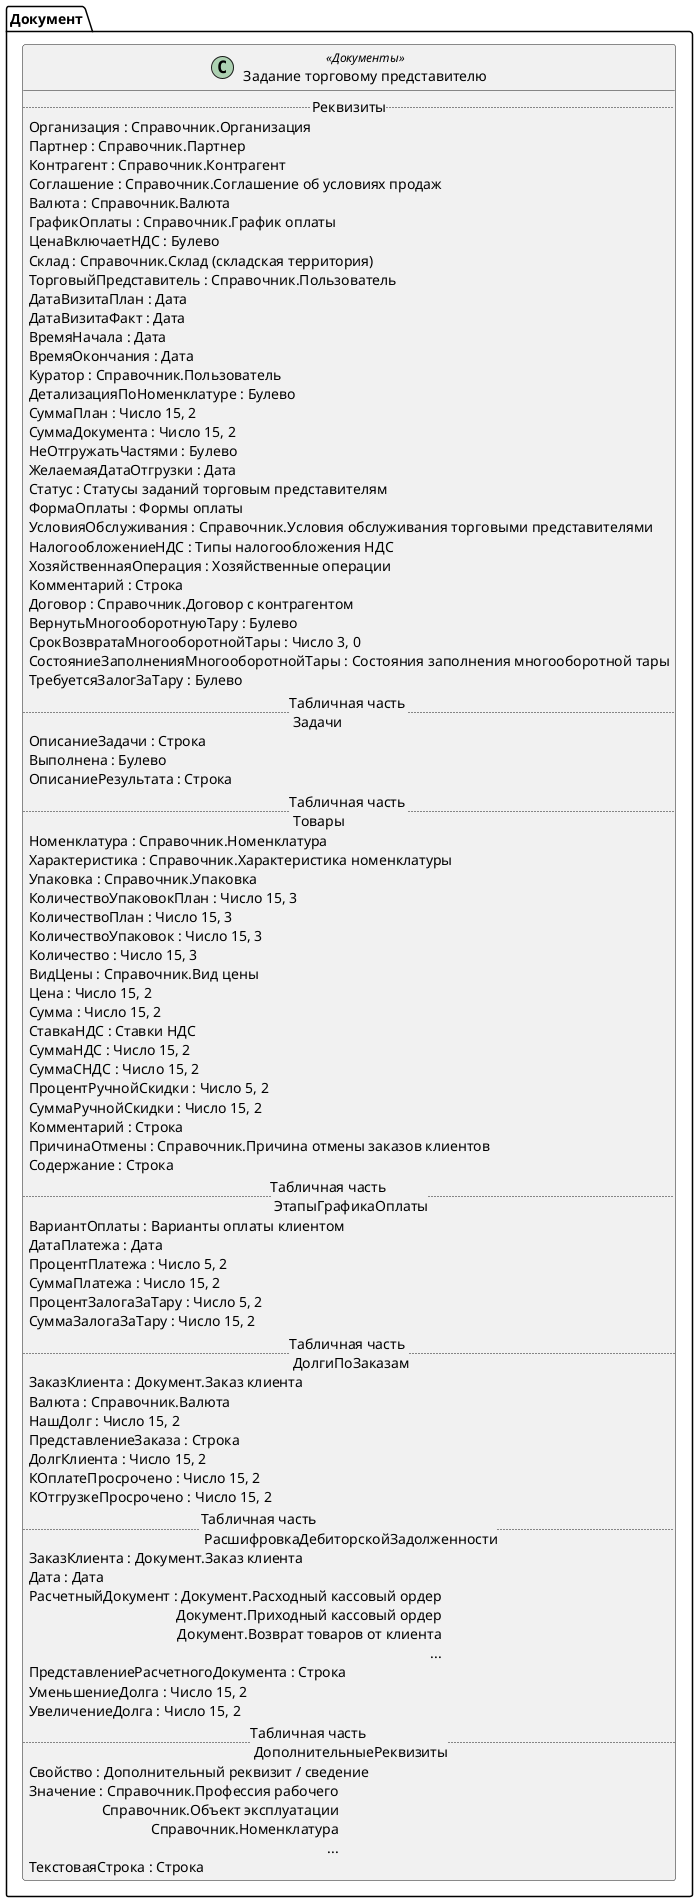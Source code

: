 ﻿@startuml ЗаданиеТорговомуПредставителю
'!include templates.wsd
'..\include templates.wsd
class Документ.ЗаданиеТорговомуПредставителю as "Задание торговому представителю" <<Документы>>
{
..Реквизиты..
Организация : Справочник.Организация
Партнер : Справочник.Партнер
Контрагент : Справочник.Контрагент
Соглашение : Справочник.Соглашение об условиях продаж
Валюта : Справочник.Валюта
ГрафикОплаты : Справочник.График оплаты
ЦенаВключаетНДС : Булево
Склад : Справочник.Склад (складская территория)
ТорговыйПредставитель : Справочник.Пользователь
ДатаВизитаПлан : Дата
ДатаВизитаФакт : Дата
ВремяНачала : Дата
ВремяОкончания : Дата
Куратор : Справочник.Пользователь
ДетализацияПоНоменклатуре : Булево
СуммаПлан : Число 15, 2
СуммаДокумента : Число 15, 2
НеОтгружатьЧастями : Булево
ЖелаемаяДатаОтгрузки : Дата
Статус : Статусы заданий торговым представителям
ФормаОплаты : Формы оплаты
УсловияОбслуживания : Справочник.Условия обслуживания торговыми представителями
НалогообложениеНДС : Типы налогообложения НДС
ХозяйственнаяОперация : Хозяйственные операции
Комментарий : Строка
Договор : Справочник.Договор с контрагентом
ВернутьМногооборотнуюТару : Булево
СрокВозвратаМногооборотнойТары : Число 3, 0
СостояниеЗаполненияМногооборотнойТары : Состояния заполнения многооборотной тары
ТребуетсяЗалогЗаТару : Булево
..Табличная часть \n Задачи..
ОписаниеЗадачи : Строка
Выполнена : Булево
ОписаниеРезультата : Строка
..Табличная часть \n Товары..
Номенклатура : Справочник.Номенклатура
Характеристика : Справочник.Характеристика номенклатуры
Упаковка : Справочник.Упаковка
КоличествоУпаковокПлан : Число 15, 3
КоличествоПлан : Число 15, 3
КоличествоУпаковок : Число 15, 3
Количество : Число 15, 3
ВидЦены : Справочник.Вид цены
Цена : Число 15, 2
Сумма : Число 15, 2
СтавкаНДС : Ставки НДС
СуммаНДС : Число 15, 2
СуммаСНДС : Число 15, 2
ПроцентРучнойСкидки : Число 5, 2
СуммаРучнойСкидки : Число 15, 2
Комментарий : Строка
ПричинаОтмены : Справочник.Причина отмены заказов клиентов
Содержание : Строка
..Табличная часть \n ЭтапыГрафикаОплаты..
ВариантОплаты : Варианты оплаты клиентом
ДатаПлатежа : Дата
ПроцентПлатежа : Число 5, 2
СуммаПлатежа : Число 15, 2
ПроцентЗалогаЗаТару : Число 5, 2
СуммаЗалогаЗаТару : Число 15, 2
..Табличная часть \n ДолгиПоЗаказам..
ЗаказКлиента : Документ.Заказ клиента
Валюта : Справочник.Валюта
НашДолг : Число 15, 2
ПредставлениеЗаказа : Строка
ДолгКлиента : Число 15, 2
КОплатеПросрочено : Число 15, 2
КОтгрузкеПросрочено : Число 15, 2
..Табличная часть \n РасшифровкаДебиторскойЗадолженности..
ЗаказКлиента : Документ.Заказ клиента
Дата : Дата
РасчетныйДокумент : Документ.Расходный кассовый ордер\rДокумент.Приходный кассовый ордер\rДокумент.Возврат товаров от клиента\r...
ПредставлениеРасчетногоДокумента : Строка
УменьшениеДолга : Число 15, 2
УвеличениеДолга : Число 15, 2
..Табличная часть \n ДополнительныеРеквизиты..
Свойство : Дополнительный реквизит / сведение
Значение : Справочник.Профессия рабочего\rСправочник.Объект эксплуатации\rСправочник.Номенклатура\r...
ТекстоваяСтрока : Строка
}
@enduml
